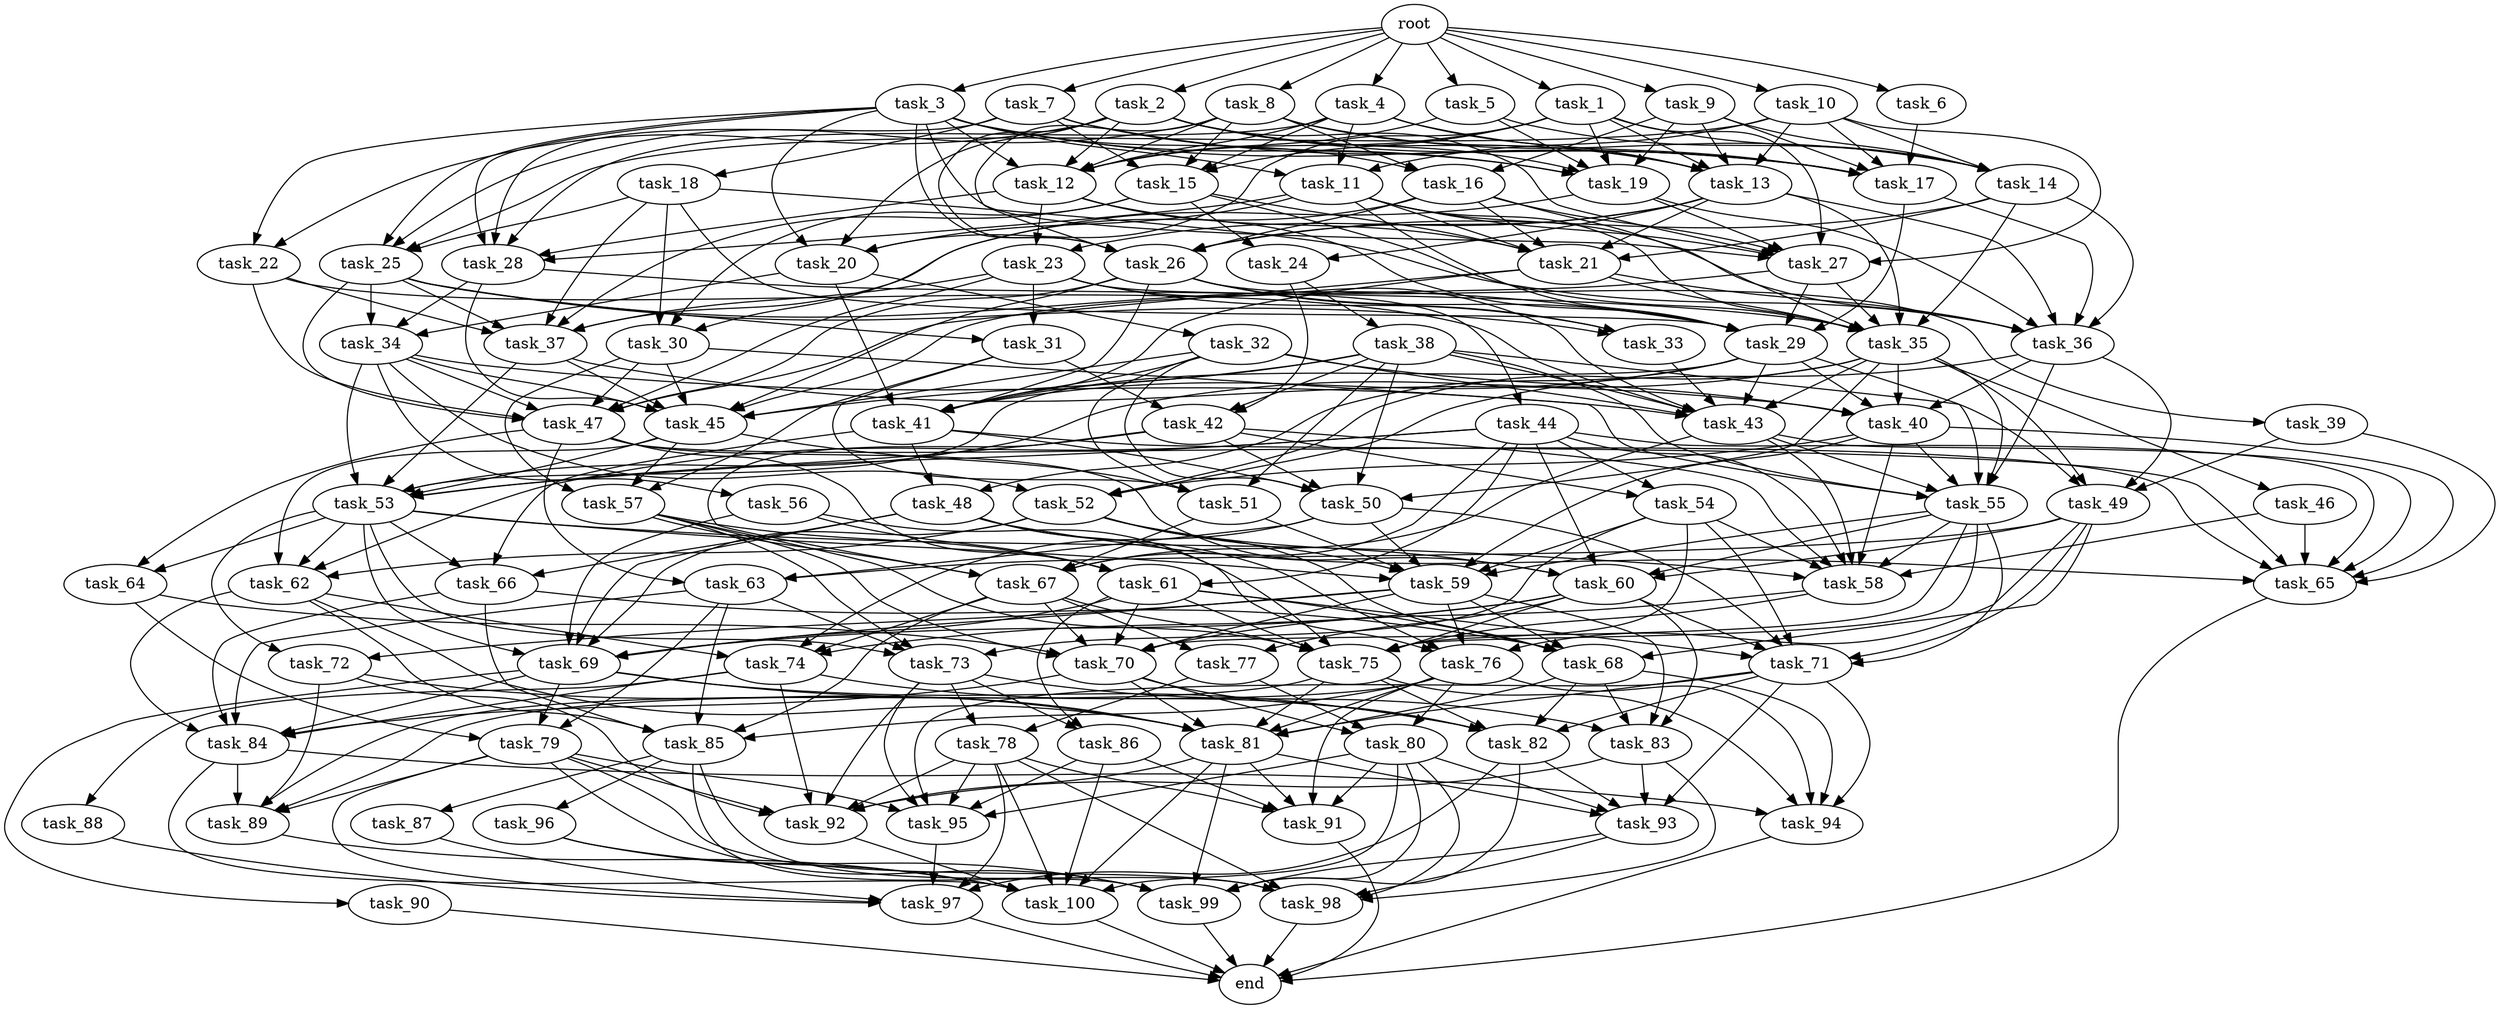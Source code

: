 digraph G {
  task_75 [size="9.811209e+10"];
  task_100 [size="2.729889e+11"];
  task_92 [size="9.027030e+11"];
  task_19 [size="8.790242e+11"];
  task_68 [size="3.552169e+11"];
  task_71 [size="2.034635e+11"];
  task_60 [size="1.926191e+11"];
  task_73 [size="4.968522e+11"];
  task_50 [size="9.181781e+11"];
  task_31 [size="7.536853e+11"];
  task_10 [size="6.329822e+10"];
  task_49 [size="6.948408e+10"];
  task_88 [size="6.270131e+11"];
  task_12 [size="8.050701e+11"];
  task_79 [size="4.505163e+11"];
  task_37 [size="5.219450e+11"];
  task_61 [size="1.024373e+11"];
  task_42 [size="9.138076e+11"];
  task_51 [size="4.299267e+11"];
  root [size="0.000000e+00"];
  task_56 [size="8.908951e+11"];
  task_95 [size="1.643201e+11"];
  task_22 [size="6.101267e+10"];
  task_32 [size="8.107907e+11"];
  task_25 [size="1.393175e+11"];
  task_99 [size="3.761673e+11"];
  task_96 [size="2.627062e+11"];
  task_36 [size="3.964347e+11"];
  task_16 [size="7.970329e+11"];
  task_33 [size="9.483491e+11"];
  task_27 [size="5.393279e+11"];
  task_89 [size="2.957562e+11"];
  end [size="0.000000e+00"];
  task_7 [size="1.793154e+11"];
  task_26 [size="2.470578e+11"];
  task_87 [size="4.401936e+11"];
  task_2 [size="9.652901e+11"];
  task_21 [size="3.840186e+10"];
  task_28 [size="8.193099e+11"];
  task_69 [size="2.646448e+11"];
  task_13 [size="5.247864e+11"];
  task_48 [size="3.101986e+11"];
  task_55 [size="5.859754e+11"];
  task_81 [size="6.429391e+11"];
  task_11 [size="2.060484e+11"];
  task_5 [size="8.662496e+11"];
  task_62 [size="5.477947e+10"];
  task_93 [size="1.698733e+10"];
  task_54 [size="6.235195e+11"];
  task_52 [size="5.254642e+11"];
  task_29 [size="3.447134e+11"];
  task_85 [size="9.698063e+11"];
  task_44 [size="5.828661e+11"];
  task_8 [size="3.604254e+11"];
  task_38 [size="8.439533e+11"];
  task_9 [size="8.206170e+11"];
  task_63 [size="1.038750e+11"];
  task_65 [size="3.058638e+11"];
  task_59 [size="6.383695e+11"];
  task_34 [size="2.806097e+11"];
  task_20 [size="6.317330e+11"];
  task_1 [size="7.116954e+11"];
  task_23 [size="3.479689e+10"];
  task_6 [size="8.066270e+11"];
  task_74 [size="8.223440e+11"];
  task_97 [size="1.807028e+11"];
  task_57 [size="8.905534e+11"];
  task_67 [size="8.927374e+11"];
  task_64 [size="2.459376e+11"];
  task_66 [size="5.097119e+11"];
  task_45 [size="1.151550e+11"];
  task_82 [size="2.731805e+11"];
  task_86 [size="7.007098e+11"];
  task_40 [size="2.246161e+11"];
  task_84 [size="5.973342e+11"];
  task_17 [size="1.575871e+11"];
  task_15 [size="7.585981e+11"];
  task_43 [size="1.562004e+11"];
  task_53 [size="4.801392e+11"];
  task_4 [size="2.822532e+10"];
  task_76 [size="5.105402e+11"];
  task_77 [size="3.252669e+11"];
  task_30 [size="3.362737e+11"];
  task_72 [size="6.507116e+09"];
  task_94 [size="8.470825e+11"];
  task_80 [size="7.367214e+11"];
  task_46 [size="4.786861e+11"];
  task_90 [size="4.971052e+11"];
  task_39 [size="8.052602e+11"];
  task_14 [size="5.713032e+11"];
  task_18 [size="4.755074e+11"];
  task_3 [size="1.927641e+11"];
  task_24 [size="6.256605e+11"];
  task_98 [size="2.265706e+11"];
  task_35 [size="1.835341e+11"];
  task_58 [size="7.572934e+11"];
  task_78 [size="3.378887e+11"];
  task_47 [size="5.338906e+11"];
  task_83 [size="8.993883e+11"];
  task_70 [size="7.678297e+10"];
  task_91 [size="6.464462e+11"];
  task_41 [size="8.254090e+11"];

  task_75 -> task_94 [size="1.694165e+08"];
  task_75 -> task_81 [size="8.036739e+07"];
  task_75 -> task_82 [size="4.553008e+07"];
  task_75 -> task_89 [size="5.915125e+07"];
  task_100 -> end [size="1.000000e-12"];
  task_92 -> task_100 [size="3.412361e+07"];
  task_19 -> task_37 [size="8.699084e+07"];
  task_19 -> task_27 [size="7.704684e+07"];
  task_19 -> task_36 [size="5.663352e+07"];
  task_68 -> task_94 [size="1.694165e+08"];
  task_68 -> task_81 [size="8.036739e+07"];
  task_68 -> task_83 [size="2.248471e+08"];
  task_68 -> task_82 [size="4.553008e+07"];
  task_71 -> task_82 [size="4.553008e+07"];
  task_71 -> task_94 [size="1.694165e+08"];
  task_71 -> task_81 [size="8.036739e+07"];
  task_71 -> task_95 [size="2.738669e+07"];
  task_71 -> task_93 [size="3.397466e+06"];
  task_60 -> task_69 [size="3.780640e+07"];
  task_60 -> task_75 [size="1.226401e+07"];
  task_60 -> task_83 [size="2.248471e+08"];
  task_60 -> task_74 [size="2.055860e+08"];
  task_60 -> task_77 [size="1.626334e+08"];
  task_60 -> task_71 [size="3.391058e+07"];
  task_73 -> task_78 [size="1.689444e+08"];
  task_73 -> task_83 [size="2.248471e+08"];
  task_73 -> task_86 [size="3.503549e+08"];
  task_73 -> task_92 [size="1.289576e+08"];
  task_73 -> task_95 [size="2.738669e+07"];
  task_50 -> task_63 [size="3.462499e+07"];
  task_50 -> task_71 [size="3.391058e+07"];
  task_50 -> task_59 [size="9.119564e+07"];
  task_50 -> task_74 [size="2.055860e+08"];
  task_31 -> task_42 [size="3.046025e+08"];
  task_31 -> task_57 [size="2.968511e+08"];
  task_31 -> task_51 [size="1.074817e+08"];
  task_10 -> task_13 [size="8.746439e+07"];
  task_10 -> task_14 [size="1.142606e+08"];
  task_10 -> task_11 [size="6.868281e+07"];
  task_10 -> task_27 [size="7.704684e+07"];
  task_10 -> task_17 [size="2.251244e+07"];
  task_10 -> task_25 [size="3.482937e+07"];
  task_49 -> task_68 [size="7.104338e+07"];
  task_49 -> task_76 [size="1.276350e+08"];
  task_49 -> task_71 [size="3.391058e+07"];
  task_49 -> task_60 [size="3.852381e+07"];
  task_49 -> task_63 [size="3.462499e+07"];
  task_88 -> task_97 [size="3.011713e+07"];
  task_12 -> task_21 [size="6.400310e+06"];
  task_12 -> task_28 [size="1.638620e+08"];
  task_12 -> task_29 [size="4.924477e+07"];
  task_12 -> task_23 [size="1.739845e+07"];
  task_79 -> task_92 [size="1.289576e+08"];
  task_79 -> task_89 [size="5.915125e+07"];
  task_79 -> task_98 [size="3.776177e+07"];
  task_79 -> task_97 [size="3.011713e+07"];
  task_79 -> task_99 [size="5.373819e+07"];
  task_79 -> task_95 [size="2.738669e+07"];
  task_37 -> task_45 [size="1.439438e+07"];
  task_37 -> task_40 [size="4.492323e+07"];
  task_37 -> task_53 [size="6.859132e+07"];
  task_61 -> task_69 [size="3.780640e+07"];
  task_61 -> task_75 [size="1.226401e+07"];
  task_61 -> task_86 [size="3.503549e+08"];
  task_61 -> task_68 [size="7.104338e+07"];
  task_61 -> task_70 [size="1.096900e+07"];
  task_61 -> task_71 [size="3.391058e+07"];
  task_42 -> task_50 [size="1.836356e+08"];
  task_42 -> task_54 [size="3.117598e+08"];
  task_42 -> task_53 [size="6.859132e+07"];
  task_42 -> task_58 [size="9.466168e+07"];
  task_42 -> task_67 [size="1.785475e+08"];
  task_51 -> task_59 [size="9.119564e+07"];
  task_51 -> task_67 [size="1.785475e+08"];
  root -> task_4 [size="1.000000e-12"];
  root -> task_7 [size="1.000000e-12"];
  root -> task_9 [size="1.000000e-12"];
  root -> task_1 [size="1.000000e-12"];
  root -> task_5 [size="1.000000e-12"];
  root -> task_2 [size="1.000000e-12"];
  root -> task_3 [size="1.000000e-12"];
  root -> task_6 [size="1.000000e-12"];
  root -> task_10 [size="1.000000e-12"];
  root -> task_8 [size="1.000000e-12"];
  task_56 -> task_69 [size="3.780640e+07"];
  task_56 -> task_61 [size="2.560933e+07"];
  task_56 -> task_76 [size="1.276350e+08"];
  task_95 -> task_97 [size="3.011713e+07"];
  task_22 -> task_37 [size="8.699084e+07"];
  task_22 -> task_43 [size="1.952505e+07"];
  task_22 -> task_47 [size="7.627009e+07"];
  task_32 -> task_45 [size="1.439438e+07"];
  task_32 -> task_50 [size="1.836356e+08"];
  task_32 -> task_40 [size="4.492323e+07"];
  task_32 -> task_51 [size="1.074817e+08"];
  task_32 -> task_41 [size="1.375682e+08"];
  task_32 -> task_43 [size="1.952505e+07"];
  task_25 -> task_34 [size="9.353656e+07"];
  task_25 -> task_37 [size="8.699084e+07"];
  task_25 -> task_47 [size="7.627009e+07"];
  task_25 -> task_33 [size="3.161164e+08"];
  task_25 -> task_31 [size="3.768426e+08"];
  task_25 -> task_29 [size="4.924477e+07"];
  task_99 -> end [size="1.000000e-12"];
  task_96 -> task_99 [size="5.373819e+07"];
  task_96 -> task_100 [size="3.412361e+07"];
  task_36 -> task_49 [size="1.737102e+07"];
  task_36 -> task_52 [size="1.313660e+08"];
  task_36 -> task_40 [size="4.492323e+07"];
  task_36 -> task_55 [size="8.371076e+07"];
  task_16 -> task_26 [size="4.117630e+07"];
  task_16 -> task_21 [size="6.400310e+06"];
  task_16 -> task_35 [size="2.294176e+07"];
  task_16 -> task_30 [size="1.120912e+08"];
  task_16 -> task_27 [size="7.704684e+07"];
  task_33 -> task_43 [size="1.952505e+07"];
  task_27 -> task_45 [size="1.439438e+07"];
  task_27 -> task_35 [size="2.294176e+07"];
  task_27 -> task_29 [size="4.924477e+07"];
  task_89 -> task_100 [size="3.412361e+07"];
  task_7 -> task_17 [size="2.251244e+07"];
  task_7 -> task_15 [size="1.896495e+08"];
  task_7 -> task_18 [size="4.755074e+08"];
  task_7 -> task_28 [size="1.638620e+08"];
  task_7 -> task_19 [size="1.465040e+08"];
  task_26 -> task_45 [size="1.439438e+07"];
  task_26 -> task_47 [size="7.627009e+07"];
  task_26 -> task_33 [size="3.161164e+08"];
  task_26 -> task_41 [size="1.375682e+08"];
  task_26 -> task_39 [size="8.052602e+08"];
  task_26 -> task_29 [size="4.924477e+07"];
  task_87 -> task_97 [size="3.011713e+07"];
  task_2 -> task_13 [size="8.746439e+07"];
  task_2 -> task_17 [size="2.251244e+07"];
  task_2 -> task_20 [size="1.579333e+08"];
  task_2 -> task_19 [size="1.465040e+08"];
  task_2 -> task_27 [size="7.704684e+07"];
  task_2 -> task_26 [size="4.117630e+07"];
  task_2 -> task_22 [size="3.050634e+07"];
  task_2 -> task_12 [size="1.341784e+08"];
  task_21 -> task_41 [size="1.375682e+08"];
  task_21 -> task_36 [size="5.663352e+07"];
  task_21 -> task_35 [size="2.294176e+07"];
  task_21 -> task_47 [size="7.627009e+07"];
  task_28 -> task_34 [size="9.353656e+07"];
  task_28 -> task_45 [size="1.439438e+07"];
  task_28 -> task_35 [size="2.294176e+07"];
  task_69 -> task_79 [size="1.501721e+08"];
  task_69 -> task_82 [size="4.553008e+07"];
  task_69 -> task_84 [size="9.955570e+07"];
  task_69 -> task_81 [size="8.036739e+07"];
  task_69 -> task_90 [size="4.971052e+08"];
  task_13 -> task_36 [size="5.663352e+07"];
  task_13 -> task_26 [size="4.117630e+07"];
  task_13 -> task_23 [size="1.739845e+07"];
  task_13 -> task_24 [size="3.128303e+08"];
  task_13 -> task_21 [size="6.400310e+06"];
  task_13 -> task_35 [size="2.294176e+07"];
  task_48 -> task_66 [size="1.699040e+08"];
  task_48 -> task_69 [size="3.780640e+07"];
  task_48 -> task_76 [size="1.276350e+08"];
  task_48 -> task_65 [size="3.823297e+07"];
  task_48 -> task_75 [size="1.226401e+07"];
  task_55 -> task_75 [size="1.226401e+07"];
  task_55 -> task_58 [size="9.466168e+07"];
  task_55 -> task_70 [size="1.096900e+07"];
  task_55 -> task_71 [size="3.391058e+07"];
  task_55 -> task_60 [size="3.852381e+07"];
  task_55 -> task_59 [size="9.119564e+07"];
  task_81 -> task_91 [size="1.292892e+08"];
  task_81 -> task_99 [size="5.373819e+07"];
  task_81 -> task_93 [size="3.397466e+06"];
  task_81 -> task_92 [size="1.289576e+08"];
  task_81 -> task_100 [size="3.412361e+07"];
  task_11 -> task_36 [size="5.663352e+07"];
  task_11 -> task_20 [size="1.579333e+08"];
  task_11 -> task_27 [size="7.704684e+07"];
  task_11 -> task_21 [size="6.400310e+06"];
  task_11 -> task_28 [size="1.638620e+08"];
  task_11 -> task_35 [size="2.294176e+07"];
  task_11 -> task_29 [size="4.924477e+07"];
  task_5 -> task_12 [size="1.341784e+08"];
  task_5 -> task_14 [size="1.142606e+08"];
  task_5 -> task_19 [size="1.465040e+08"];
  task_62 -> task_81 [size="8.036739e+07"];
  task_62 -> task_74 [size="2.055860e+08"];
  task_62 -> task_85 [size="1.939613e+08"];
  task_62 -> task_84 [size="9.955570e+07"];
  task_93 -> task_98 [size="3.776177e+07"];
  task_93 -> task_99 [size="5.373819e+07"];
  task_54 -> task_75 [size="1.226401e+07"];
  task_54 -> task_58 [size="9.466168e+07"];
  task_54 -> task_71 [size="3.391058e+07"];
  task_54 -> task_59 [size="9.119564e+07"];
  task_54 -> task_73 [size="1.242130e+08"];
  task_52 -> task_68 [size="7.104338e+07"];
  task_52 -> task_69 [size="3.780640e+07"];
  task_52 -> task_60 [size="3.852381e+07"];
  task_52 -> task_59 [size="9.119564e+07"];
  task_52 -> task_62 [size="1.369487e+07"];
  task_29 -> task_40 [size="4.492323e+07"];
  task_29 -> task_48 [size="1.550993e+08"];
  task_29 -> task_41 [size="1.375682e+08"];
  task_29 -> task_43 [size="1.952505e+07"];
  task_29 -> task_53 [size="6.859132e+07"];
  task_29 -> task_55 [size="8.371076e+07"];
  task_85 -> task_98 [size="3.776177e+07"];
  task_85 -> task_87 [size="4.401936e+08"];
  task_85 -> task_99 [size="5.373819e+07"];
  task_85 -> task_96 [size="2.627062e+08"];
  task_44 -> task_61 [size="2.560933e+07"];
  task_44 -> task_58 [size="9.466168e+07"];
  task_44 -> task_65 [size="3.823297e+07"];
  task_44 -> task_62 [size="1.369487e+07"];
  task_44 -> task_60 [size="3.852381e+07"];
  task_44 -> task_54 [size="3.117598e+08"];
  task_44 -> task_67 [size="1.785475e+08"];
  task_44 -> task_53 [size="6.859132e+07"];
  task_8 -> task_13 [size="8.746439e+07"];
  task_8 -> task_16 [size="2.656776e+08"];
  task_8 -> task_26 [size="4.117630e+07"];
  task_8 -> task_25 [size="3.482937e+07"];
  task_8 -> task_14 [size="1.142606e+08"];
  task_8 -> task_15 [size="1.896495e+08"];
  task_8 -> task_12 [size="1.341784e+08"];
  task_38 -> task_45 [size="1.439438e+07"];
  task_38 -> task_50 [size="1.836356e+08"];
  task_38 -> task_42 [size="3.046025e+08"];
  task_38 -> task_51 [size="1.074817e+08"];
  task_38 -> task_49 [size="1.737102e+07"];
  task_38 -> task_41 [size="1.375682e+08"];
  task_38 -> task_43 [size="1.952505e+07"];
  task_38 -> task_55 [size="8.371076e+07"];
  task_9 -> task_13 [size="8.746439e+07"];
  task_9 -> task_16 [size="2.656776e+08"];
  task_9 -> task_14 [size="1.142606e+08"];
  task_9 -> task_19 [size="1.465040e+08"];
  task_9 -> task_17 [size="2.251244e+07"];
  task_63 -> task_79 [size="1.501721e+08"];
  task_63 -> task_73 [size="1.242130e+08"];
  task_63 -> task_85 [size="1.939613e+08"];
  task_63 -> task_84 [size="9.955570e+07"];
  task_65 -> end [size="1.000000e-12"];
  task_59 -> task_69 [size="3.780640e+07"];
  task_59 -> task_76 [size="1.276350e+08"];
  task_59 -> task_83 [size="2.248471e+08"];
  task_59 -> task_72 [size="3.253558e+06"];
  task_59 -> task_70 [size="1.096900e+07"];
  task_59 -> task_68 [size="7.104338e+07"];
  task_34 -> task_45 [size="1.439438e+07"];
  task_34 -> task_52 [size="1.313660e+08"];
  task_34 -> task_43 [size="1.952505e+07"];
  task_34 -> task_53 [size="6.859132e+07"];
  task_34 -> task_56 [size="8.908951e+08"];
  task_34 -> task_47 [size="7.627009e+07"];
  task_20 -> task_34 [size="9.353656e+07"];
  task_20 -> task_41 [size="1.375682e+08"];
  task_20 -> task_32 [size="8.107907e+08"];
  task_1 -> task_13 [size="8.746439e+07"];
  task_1 -> task_20 [size="1.579333e+08"];
  task_1 -> task_19 [size="1.465040e+08"];
  task_1 -> task_27 [size="7.704684e+07"];
  task_1 -> task_14 [size="1.142606e+08"];
  task_1 -> task_15 [size="1.896495e+08"];
  task_1 -> task_12 [size="1.341784e+08"];
  task_23 -> task_37 [size="8.699084e+07"];
  task_23 -> task_44 [size="5.828661e+08"];
  task_23 -> task_33 [size="3.161164e+08"];
  task_23 -> task_31 [size="3.768426e+08"];
  task_23 -> task_43 [size="1.952505e+07"];
  task_23 -> task_47 [size="7.627009e+07"];
  task_6 -> task_17 [size="2.251244e+07"];
  task_74 -> task_88 [size="6.270131e+08"];
  task_74 -> task_82 [size="4.553008e+07"];
  task_74 -> task_92 [size="1.289576e+08"];
  task_74 -> task_84 [size="9.955570e+07"];
  task_97 -> end [size="1.000000e-12"];
  task_57 -> task_75 [size="1.226401e+07"];
  task_57 -> task_70 [size="1.096900e+07"];
  task_57 -> task_67 [size="1.785475e+08"];
  task_57 -> task_73 [size="1.242130e+08"];
  task_57 -> task_61 [size="2.560933e+07"];
  task_67 -> task_75 [size="1.226401e+07"];
  task_67 -> task_70 [size="1.096900e+07"];
  task_67 -> task_77 [size="1.626334e+08"];
  task_67 -> task_85 [size="1.939613e+08"];
  task_67 -> task_74 [size="2.055860e+08"];
  task_64 -> task_70 [size="1.096900e+07"];
  task_64 -> task_79 [size="1.501721e+08"];
  task_66 -> task_68 [size="7.104338e+07"];
  task_66 -> task_85 [size="1.939613e+08"];
  task_66 -> task_84 [size="9.955570e+07"];
  task_45 -> task_53 [size="6.859132e+07"];
  task_45 -> task_57 [size="2.968511e+08"];
  task_45 -> task_51 [size="1.074817e+08"];
  task_45 -> task_62 [size="1.369487e+07"];
  task_82 -> task_99 [size="5.373819e+07"];
  task_82 -> task_93 [size="3.397466e+06"];
  task_82 -> task_97 [size="3.011713e+07"];
  task_86 -> task_91 [size="1.292892e+08"];
  task_86 -> task_95 [size="2.738669e+07"];
  task_86 -> task_100 [size="3.412361e+07"];
  task_40 -> task_58 [size="9.466168e+07"];
  task_40 -> task_52 [size="1.313660e+08"];
  task_40 -> task_59 [size="9.119564e+07"];
  task_40 -> task_55 [size="8.371076e+07"];
  task_40 -> task_65 [size="3.823297e+07"];
  task_84 -> task_94 [size="1.694165e+08"];
  task_84 -> task_89 [size="5.915125e+07"];
  task_84 -> task_100 [size="3.412361e+07"];
  task_17 -> task_36 [size="5.663352e+07"];
  task_17 -> task_29 [size="4.924477e+07"];
  task_15 -> task_37 [size="8.699084e+07"];
  task_15 -> task_21 [size="6.400310e+06"];
  task_15 -> task_35 [size="2.294176e+07"];
  task_15 -> task_30 [size="1.120912e+08"];
  task_15 -> task_24 [size="3.128303e+08"];
  task_43 -> task_58 [size="9.466168e+07"];
  task_43 -> task_55 [size="8.371076e+07"];
  task_43 -> task_65 [size="3.823297e+07"];
  task_43 -> task_67 [size="1.785475e+08"];
  task_53 -> task_66 [size="1.699040e+08"];
  task_53 -> task_69 [size="3.780640e+07"];
  task_53 -> task_58 [size="9.466168e+07"];
  task_53 -> task_62 [size="1.369487e+07"];
  task_53 -> task_72 [size="3.253558e+06"];
  task_53 -> task_59 [size="9.119564e+07"];
  task_53 -> task_64 [size="1.229688e+08"];
  task_53 -> task_73 [size="1.242130e+08"];
  task_4 -> task_13 [size="8.746439e+07"];
  task_4 -> task_11 [size="6.868281e+07"];
  task_4 -> task_17 [size="2.251244e+07"];
  task_4 -> task_15 [size="1.896495e+08"];
  task_4 -> task_12 [size="1.341784e+08"];
  task_4 -> task_28 [size="1.638620e+08"];
  task_76 -> task_85 [size="1.939613e+08"];
  task_76 -> task_80 [size="2.455738e+08"];
  task_76 -> task_91 [size="1.292892e+08"];
  task_76 -> task_94 [size="1.694165e+08"];
  task_76 -> task_81 [size="8.036739e+07"];
  task_76 -> task_89 [size="5.915125e+07"];
  task_77 -> task_78 [size="1.689444e+08"];
  task_77 -> task_80 [size="2.455738e+08"];
  task_30 -> task_45 [size="1.439438e+07"];
  task_30 -> task_47 [size="7.627009e+07"];
  task_30 -> task_57 [size="2.968511e+08"];
  task_30 -> task_55 [size="8.371076e+07"];
  task_72 -> task_81 [size="8.036739e+07"];
  task_72 -> task_92 [size="1.289576e+08"];
  task_72 -> task_89 [size="5.915125e+07"];
  task_94 -> end [size="1.000000e-12"];
  task_80 -> task_100 [size="3.412361e+07"];
  task_80 -> task_91 [size="1.292892e+08"];
  task_80 -> task_98 [size="3.776177e+07"];
  task_80 -> task_93 [size="3.397466e+06"];
  task_80 -> task_99 [size="5.373819e+07"];
  task_80 -> task_95 [size="2.738669e+07"];
  task_46 -> task_58 [size="9.466168e+07"];
  task_46 -> task_65 [size="3.823297e+07"];
  task_90 -> end [size="1.000000e-12"];
  task_39 -> task_49 [size="1.737102e+07"];
  task_39 -> task_65 [size="3.823297e+07"];
  task_14 -> task_21 [size="6.400310e+06"];
  task_14 -> task_35 [size="2.294176e+07"];
  task_14 -> task_26 [size="4.117630e+07"];
  task_14 -> task_36 [size="5.663352e+07"];
  task_18 -> task_37 [size="8.699084e+07"];
  task_18 -> task_25 [size="3.482937e+07"];
  task_18 -> task_30 [size="1.120912e+08"];
  task_18 -> task_29 [size="4.924477e+07"];
  task_18 -> task_36 [size="5.663352e+07"];
  task_3 -> task_17 [size="2.251244e+07"];
  task_3 -> task_16 [size="2.656776e+08"];
  task_3 -> task_20 [size="1.579333e+08"];
  task_3 -> task_11 [size="6.868281e+07"];
  task_3 -> task_22 [size="3.050634e+07"];
  task_3 -> task_26 [size="4.117630e+07"];
  task_3 -> task_27 [size="7.704684e+07"];
  task_3 -> task_28 [size="1.638620e+08"];
  task_3 -> task_12 [size="1.341784e+08"];
  task_3 -> task_25 [size="3.482937e+07"];
  task_3 -> task_19 [size="1.465040e+08"];
  task_24 -> task_42 [size="3.046025e+08"];
  task_24 -> task_38 [size="8.439533e+08"];
  task_98 -> end [size="1.000000e-12"];
  task_35 -> task_50 [size="1.836356e+08"];
  task_35 -> task_52 [size="1.313660e+08"];
  task_35 -> task_40 [size="4.492323e+07"];
  task_35 -> task_49 [size="1.737102e+07"];
  task_35 -> task_43 [size="1.952505e+07"];
  task_35 -> task_53 [size="6.859132e+07"];
  task_35 -> task_55 [size="8.371076e+07"];
  task_35 -> task_46 [size="4.786861e+08"];
  task_58 -> task_75 [size="1.226401e+07"];
  task_58 -> task_70 [size="1.096900e+07"];
  task_78 -> task_92 [size="1.289576e+08"];
  task_78 -> task_100 [size="3.412361e+07"];
  task_78 -> task_91 [size="1.292892e+08"];
  task_78 -> task_98 [size="3.776177e+07"];
  task_78 -> task_95 [size="2.738669e+07"];
  task_78 -> task_97 [size="3.011713e+07"];
  task_47 -> task_61 [size="2.560933e+07"];
  task_47 -> task_60 [size="3.852381e+07"];
  task_47 -> task_63 [size="3.462499e+07"];
  task_47 -> task_64 [size="1.229688e+08"];
  task_47 -> task_65 [size="3.823297e+07"];
  task_83 -> task_98 [size="3.776177e+07"];
  task_83 -> task_92 [size="1.289576e+08"];
  task_83 -> task_93 [size="3.397466e+06"];
  task_70 -> task_80 [size="2.455738e+08"];
  task_70 -> task_81 [size="8.036739e+07"];
  task_70 -> task_82 [size="4.553008e+07"];
  task_70 -> task_84 [size="9.955570e+07"];
  task_91 -> end [size="1.000000e-12"];
  task_41 -> task_48 [size="1.550993e+08"];
  task_41 -> task_50 [size="1.836356e+08"];
  task_41 -> task_66 [size="1.699040e+08"];
  task_41 -> task_65 [size="3.823297e+07"];
}
